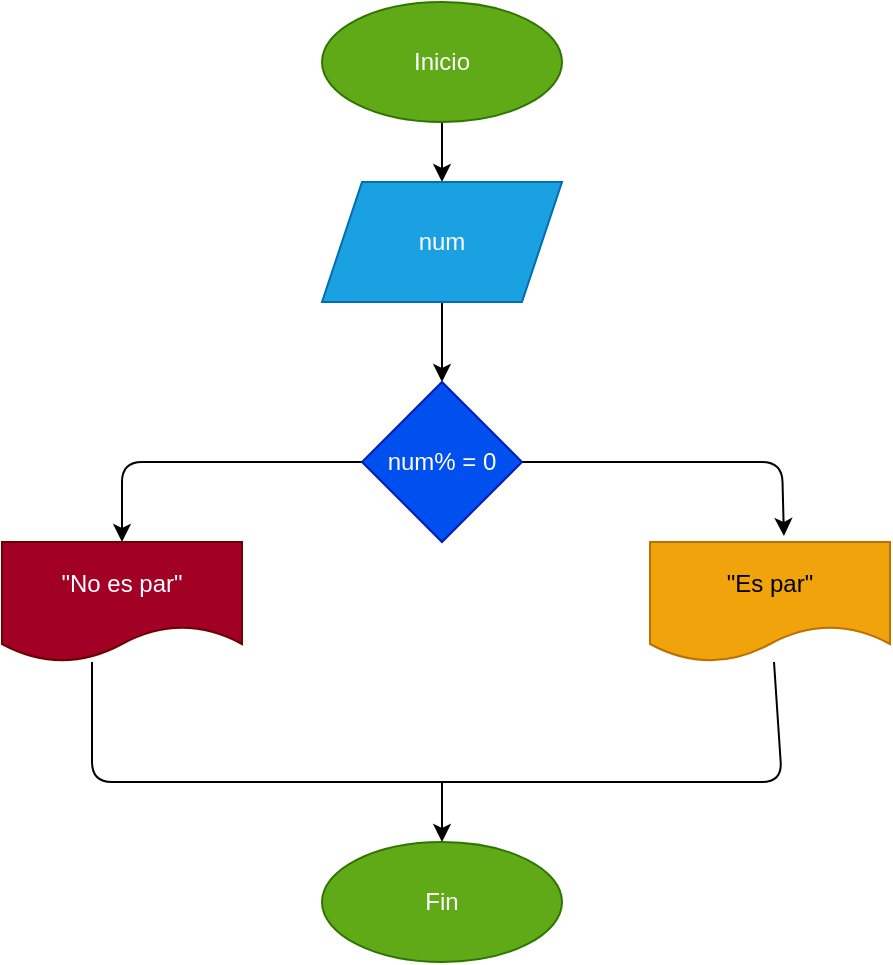 <mxfile>
    <diagram id="_mlX6WIpz3i-w58jx86G" name="Página-1">
        <mxGraphModel dx="576" dy="461" grid="1" gridSize="10" guides="1" tooltips="1" connect="1" arrows="1" fold="1" page="1" pageScale="1" pageWidth="827" pageHeight="1169" background="none" math="0" shadow="0">
            <root>
                <mxCell id="0"/>
                <mxCell id="1" parent="0"/>
                <mxCell id="4" style="edgeStyle=none;html=1;entryX=0.5;entryY=0;entryDx=0;entryDy=0;" edge="1" parent="1" source="2" target="3">
                    <mxGeometry relative="1" as="geometry"/>
                </mxCell>
                <mxCell id="2" value="Inicio" style="ellipse;whiteSpace=wrap;html=1;fillColor=#60a917;fontColor=#ffffff;strokeColor=#2D7600;" vertex="1" parent="1">
                    <mxGeometry x="250" y="10" width="120" height="60" as="geometry"/>
                </mxCell>
                <mxCell id="6" style="edgeStyle=none;html=1;entryX=0.5;entryY=0;entryDx=0;entryDy=0;" edge="1" parent="1" source="3" target="5">
                    <mxGeometry relative="1" as="geometry"/>
                </mxCell>
                <mxCell id="3" value="num" style="shape=parallelogram;perimeter=parallelogramPerimeter;whiteSpace=wrap;html=1;fixedSize=1;fillColor=#1ba1e2;fontColor=#ffffff;strokeColor=#006EAF;" vertex="1" parent="1">
                    <mxGeometry x="250" y="100" width="120" height="60" as="geometry"/>
                </mxCell>
                <mxCell id="16" style="edgeStyle=none;html=1;entryX=0.5;entryY=0;entryDx=0;entryDy=0;" edge="1" parent="1" source="5" target="7">
                    <mxGeometry relative="1" as="geometry">
                        <Array as="points">
                            <mxPoint x="150" y="240"/>
                        </Array>
                    </mxGeometry>
                </mxCell>
                <mxCell id="17" style="edgeStyle=none;html=1;entryX=0.558;entryY=-0.05;entryDx=0;entryDy=0;entryPerimeter=0;" edge="1" parent="1" source="5" target="9">
                    <mxGeometry relative="1" as="geometry">
                        <Array as="points">
                            <mxPoint x="480" y="240"/>
                        </Array>
                    </mxGeometry>
                </mxCell>
                <mxCell id="20" style="edgeStyle=none;html=1;" edge="1" parent="1" target="10">
                    <mxGeometry relative="1" as="geometry">
                        <mxPoint x="310" y="400" as="sourcePoint"/>
                    </mxGeometry>
                </mxCell>
                <mxCell id="5" value="num% = 0" style="rhombus;whiteSpace=wrap;html=1;fillColor=#0050ef;fontColor=#ffffff;strokeColor=#001DBC;" vertex="1" parent="1">
                    <mxGeometry x="270" y="200" width="80" height="80" as="geometry"/>
                </mxCell>
                <mxCell id="7" value="&quot;No es par&quot;" style="shape=document;whiteSpace=wrap;html=1;boundedLbl=1;fillColor=#a20025;fontColor=#ffffff;strokeColor=#6F0000;" vertex="1" parent="1">
                    <mxGeometry x="90" y="280" width="120" height="60" as="geometry"/>
                </mxCell>
                <mxCell id="9" value="&quot;Es par&quot;" style="shape=document;whiteSpace=wrap;html=1;boundedLbl=1;fillColor=#f0a30a;fontColor=#000000;strokeColor=#BD7000;" vertex="1" parent="1">
                    <mxGeometry x="414" y="280" width="120" height="60" as="geometry"/>
                </mxCell>
                <mxCell id="10" value="Fin" style="ellipse;whiteSpace=wrap;html=1;fillColor=#60a917;fontColor=#ffffff;strokeColor=#2D7600;" vertex="1" parent="1">
                    <mxGeometry x="250" y="430" width="120" height="60" as="geometry"/>
                </mxCell>
                <mxCell id="15" value="" style="endArrow=none;html=1;exitX=0.375;exitY=1;exitDx=0;exitDy=0;exitPerimeter=0;" edge="1" parent="1" source="7" target="9">
                    <mxGeometry width="50" height="50" relative="1" as="geometry">
                        <mxPoint x="390" y="350" as="sourcePoint"/>
                        <mxPoint x="440" y="300" as="targetPoint"/>
                        <Array as="points">
                            <mxPoint x="135" y="400"/>
                            <mxPoint x="310" y="400"/>
                            <mxPoint x="480" y="400"/>
                        </Array>
                    </mxGeometry>
                </mxCell>
            </root>
        </mxGraphModel>
    </diagram>
</mxfile>